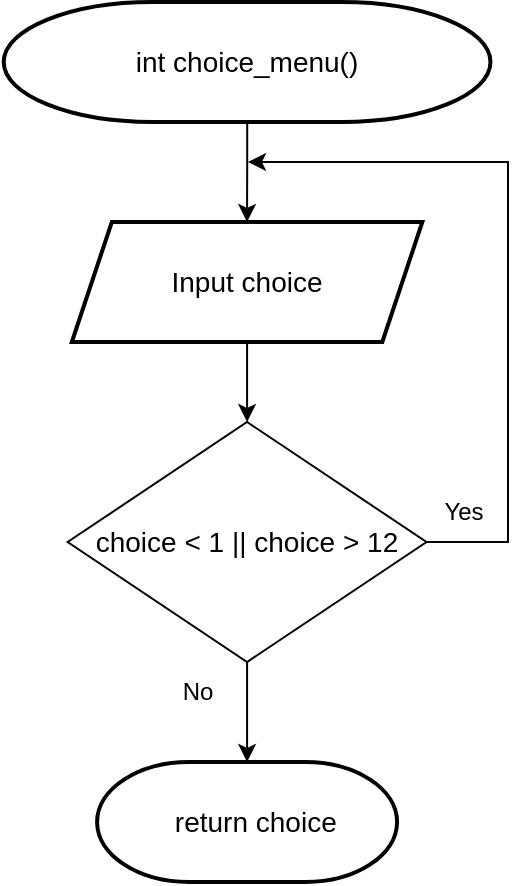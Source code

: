 <mxfile version="15.1.3" type="device"><diagram id="81hMJtS8CzP2r7eiP-1n" name="Страница 3"><mxGraphModel dx="1522" dy="806" grid="1" gridSize="10" guides="1" tooltips="1" connect="1" arrows="1" fold="1" page="1" pageScale="1" pageWidth="827" pageHeight="1169" math="0" shadow="0"><root><mxCell id="0"/><mxCell id="1" parent="0"/><mxCell id="5UGO8FI8lsOXCUmACisz-10" value="" style="edgeStyle=orthogonalEdgeStyle;rounded=0;orthogonalLoop=1;jettySize=auto;html=1;" parent="1" source="OzVRox_5DbLDZyZsOvAk-2" target="5UGO8FI8lsOXCUmACisz-4" edge="1"><mxGeometry relative="1" as="geometry"/></mxCell><mxCell id="OzVRox_5DbLDZyZsOvAk-2" value="&lt;div&gt;&lt;span style=&quot;font-size: 14px;&quot;&gt;int choice_menu()&lt;/span&gt;&lt;/div&gt;" style="strokeWidth=2;html=1;shape=mxgraph.flowchart.terminator;whiteSpace=wrap;" parent="1" vertex="1"><mxGeometry x="-570.15" y="10" width="243.39" height="60" as="geometry"/></mxCell><mxCell id="5UGO8FI8lsOXCUmACisz-7" value="" style="edgeStyle=orthogonalEdgeStyle;rounded=0;orthogonalLoop=1;jettySize=auto;html=1;" parent="1" source="OzVRox_5DbLDZyZsOvAk-7" target="OzVRox_5DbLDZyZsOvAk-15" edge="1"><mxGeometry relative="1" as="geometry"/></mxCell><mxCell id="5UGO8FI8lsOXCUmACisz-11" style="edgeStyle=orthogonalEdgeStyle;rounded=0;orthogonalLoop=1;jettySize=auto;html=1;" parent="1" edge="1"><mxGeometry relative="1" as="geometry"><mxPoint x="-448" y="90" as="targetPoint"/><mxPoint x="-366.74" y="280" as="sourcePoint"/><Array as="points"><mxPoint x="-318" y="280"/><mxPoint x="-318" y="90"/></Array></mxGeometry></mxCell><mxCell id="OzVRox_5DbLDZyZsOvAk-7" value="&lt;font style=&quot;font-size: 14px&quot;&gt;choice &amp;lt; 1 || choice &amp;gt; 12&lt;/font&gt;" style="rhombus;whiteSpace=wrap;html=1;" parent="1" vertex="1"><mxGeometry x="-538.18" y="220" width="179.44" height="120" as="geometry"/></mxCell><mxCell id="OzVRox_5DbLDZyZsOvAk-15" value="&lt;div&gt;&lt;span style=&quot;font-size: 14px;&quot;&gt;&amp;nbsp; return choice&lt;/span&gt;&lt;/div&gt;" style="strokeWidth=2;html=1;shape=mxgraph.flowchart.terminator;whiteSpace=wrap;" parent="1" vertex="1"><mxGeometry x="-523.46" y="390" width="150" height="60" as="geometry"/></mxCell><mxCell id="5UGO8FI8lsOXCUmACisz-6" value="" style="edgeStyle=orthogonalEdgeStyle;rounded=0;orthogonalLoop=1;jettySize=auto;html=1;" parent="1" source="5UGO8FI8lsOXCUmACisz-4" target="OzVRox_5DbLDZyZsOvAk-7" edge="1"><mxGeometry relative="1" as="geometry"/></mxCell><mxCell id="5UGO8FI8lsOXCUmACisz-4" value="&lt;font style=&quot;font-size: 14px&quot;&gt;Input choice&lt;br&gt;&lt;/font&gt;" style="shape=parallelogram;perimeter=parallelogramPerimeter;whiteSpace=wrap;html=1;fixedSize=1;strokeWidth=2;" parent="1" vertex="1"><mxGeometry x="-536.08" y="120" width="175.24" height="60" as="geometry"/></mxCell><mxCell id="5UGO8FI8lsOXCUmACisz-12" value="No" style="text;html=1;strokeColor=none;fillColor=none;align=center;verticalAlign=middle;whiteSpace=wrap;rounded=0;" parent="1" vertex="1"><mxGeometry x="-503" y="340" width="60" height="30" as="geometry"/></mxCell><mxCell id="5UGO8FI8lsOXCUmACisz-13" value="Yes" style="text;html=1;strokeColor=none;fillColor=none;align=center;verticalAlign=middle;whiteSpace=wrap;rounded=0;" parent="1" vertex="1"><mxGeometry x="-370" y="250" width="60" height="30" as="geometry"/></mxCell></root></mxGraphModel></diagram></mxfile>